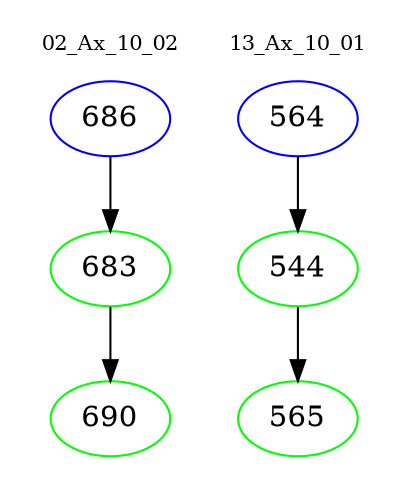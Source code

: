 digraph{
subgraph cluster_0 {
color = white
label = "02_Ax_10_02";
fontsize=10;
T0_686 [label="686", color="blue"]
T0_686 -> T0_683 [color="black"]
T0_683 [label="683", color="green"]
T0_683 -> T0_690 [color="black"]
T0_690 [label="690", color="green"]
}
subgraph cluster_1 {
color = white
label = "13_Ax_10_01";
fontsize=10;
T1_564 [label="564", color="blue"]
T1_564 -> T1_544 [color="black"]
T1_544 [label="544", color="green"]
T1_544 -> T1_565 [color="black"]
T1_565 [label="565", color="green"]
}
}
